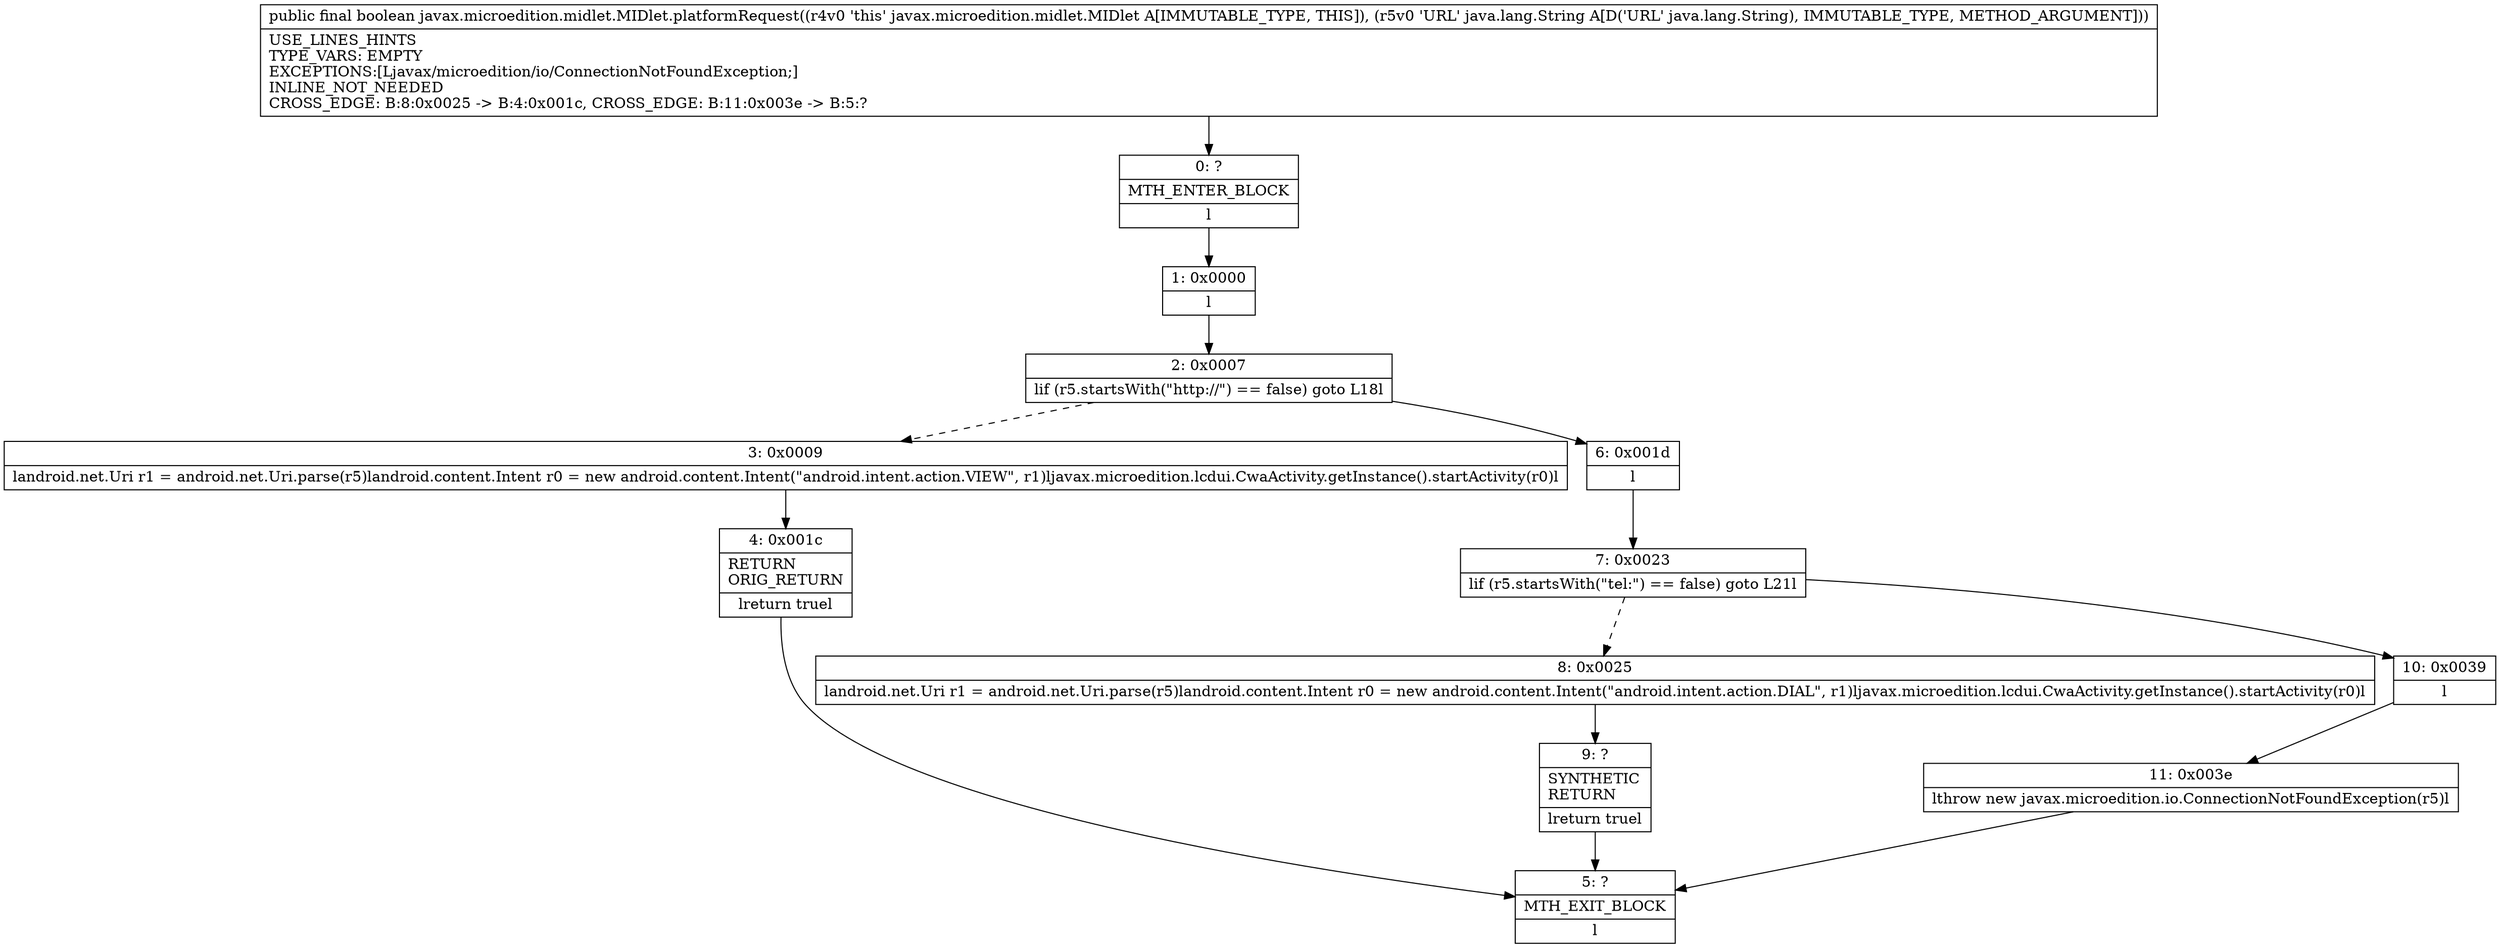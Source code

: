 digraph "CFG forjavax.microedition.midlet.MIDlet.platformRequest(Ljava\/lang\/String;)Z" {
Node_0 [shape=record,label="{0\:\ ?|MTH_ENTER_BLOCK\l|l}"];
Node_1 [shape=record,label="{1\:\ 0x0000|l}"];
Node_2 [shape=record,label="{2\:\ 0x0007|lif (r5.startsWith(\"http:\/\/\") == false) goto L18l}"];
Node_3 [shape=record,label="{3\:\ 0x0009|landroid.net.Uri r1 = android.net.Uri.parse(r5)landroid.content.Intent r0 = new android.content.Intent(\"android.intent.action.VIEW\", r1)ljavax.microedition.lcdui.CwaActivity.getInstance().startActivity(r0)l}"];
Node_4 [shape=record,label="{4\:\ 0x001c|RETURN\lORIG_RETURN\l|lreturn truel}"];
Node_5 [shape=record,label="{5\:\ ?|MTH_EXIT_BLOCK\l|l}"];
Node_6 [shape=record,label="{6\:\ 0x001d|l}"];
Node_7 [shape=record,label="{7\:\ 0x0023|lif (r5.startsWith(\"tel:\") == false) goto L21l}"];
Node_8 [shape=record,label="{8\:\ 0x0025|landroid.net.Uri r1 = android.net.Uri.parse(r5)landroid.content.Intent r0 = new android.content.Intent(\"android.intent.action.DIAL\", r1)ljavax.microedition.lcdui.CwaActivity.getInstance().startActivity(r0)l}"];
Node_9 [shape=record,label="{9\:\ ?|SYNTHETIC\lRETURN\l|lreturn truel}"];
Node_10 [shape=record,label="{10\:\ 0x0039|l}"];
Node_11 [shape=record,label="{11\:\ 0x003e|lthrow new javax.microedition.io.ConnectionNotFoundException(r5)l}"];
MethodNode[shape=record,label="{public final boolean javax.microedition.midlet.MIDlet.platformRequest((r4v0 'this' javax.microedition.midlet.MIDlet A[IMMUTABLE_TYPE, THIS]), (r5v0 'URL' java.lang.String A[D('URL' java.lang.String), IMMUTABLE_TYPE, METHOD_ARGUMENT]))  | USE_LINES_HINTS\lTYPE_VARS: EMPTY\lEXCEPTIONS:[Ljavax\/microedition\/io\/ConnectionNotFoundException;]\lINLINE_NOT_NEEDED\lCROSS_EDGE: B:8:0x0025 \-\> B:4:0x001c, CROSS_EDGE: B:11:0x003e \-\> B:5:?\l}"];
MethodNode -> Node_0;
Node_0 -> Node_1;
Node_1 -> Node_2;
Node_2 -> Node_3[style=dashed];
Node_2 -> Node_6;
Node_3 -> Node_4;
Node_4 -> Node_5;
Node_6 -> Node_7;
Node_7 -> Node_8[style=dashed];
Node_7 -> Node_10;
Node_8 -> Node_9;
Node_9 -> Node_5;
Node_10 -> Node_11;
Node_11 -> Node_5;
}

